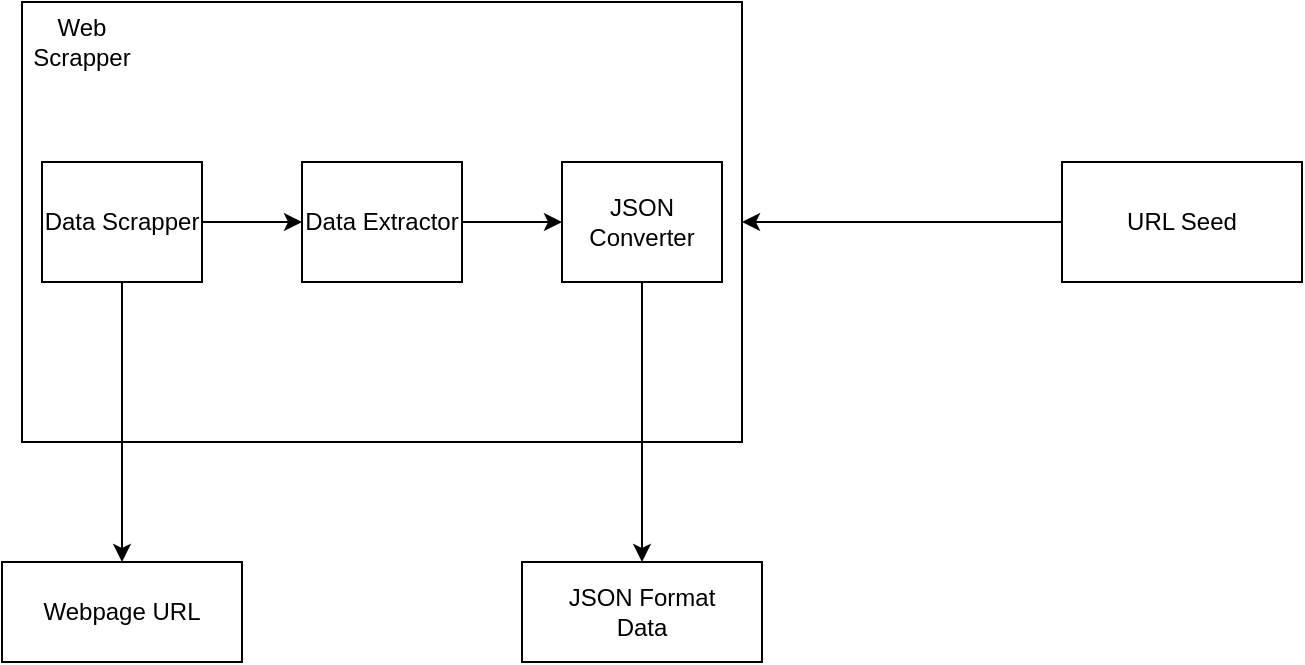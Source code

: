 <mxfile version="13.3.0" type="device"><diagram id="O8fC1lyXGMXjtdCTKjvA" name="Page-1"><mxGraphModel dx="1386" dy="819" grid="1" gridSize="10" guides="1" tooltips="1" connect="1" arrows="1" fold="1" page="1" pageScale="1" pageWidth="850" pageHeight="1100" math="0" shadow="0"><root><mxCell id="0"/><mxCell id="1" parent="0"/><mxCell id="cGui7nqzNLZ1IEr1pE1C-1" value="URL Seed" style="rounded=0;whiteSpace=wrap;html=1;" vertex="1" parent="1"><mxGeometry x="600" y="360" width="120" height="60" as="geometry"/></mxCell><mxCell id="cGui7nqzNLZ1IEr1pE1C-2" value="" style="rounded=0;whiteSpace=wrap;html=1;" vertex="1" parent="1"><mxGeometry x="80" y="280" width="360" height="220" as="geometry"/></mxCell><mxCell id="cGui7nqzNLZ1IEr1pE1C-3" value="Web Scrapper" style="text;html=1;strokeColor=none;fillColor=none;align=center;verticalAlign=middle;whiteSpace=wrap;rounded=0;" vertex="1" parent="1"><mxGeometry x="90" y="290" width="40" height="20" as="geometry"/></mxCell><mxCell id="cGui7nqzNLZ1IEr1pE1C-4" value="Data Scrapper" style="rounded=0;whiteSpace=wrap;html=1;" vertex="1" parent="1"><mxGeometry x="90" y="360" width="80" height="60" as="geometry"/></mxCell><mxCell id="cGui7nqzNLZ1IEr1pE1C-5" value="Webpage URL" style="rounded=0;whiteSpace=wrap;html=1;" vertex="1" parent="1"><mxGeometry x="70" y="560" width="120" height="50" as="geometry"/></mxCell><mxCell id="cGui7nqzNLZ1IEr1pE1C-6" value="Data Extractor" style="rounded=0;whiteSpace=wrap;html=1;" vertex="1" parent="1"><mxGeometry x="220" y="360" width="80" height="60" as="geometry"/></mxCell><mxCell id="cGui7nqzNLZ1IEr1pE1C-7" value="JSON Converter" style="rounded=0;whiteSpace=wrap;html=1;" vertex="1" parent="1"><mxGeometry x="350" y="360" width="80" height="60" as="geometry"/></mxCell><mxCell id="cGui7nqzNLZ1IEr1pE1C-11" value="" style="endArrow=classic;html=1;exitX=0.5;exitY=1;exitDx=0;exitDy=0;entryX=0.5;entryY=0;entryDx=0;entryDy=0;" edge="1" parent="1" source="cGui7nqzNLZ1IEr1pE1C-4" target="cGui7nqzNLZ1IEr1pE1C-5"><mxGeometry width="50" height="50" relative="1" as="geometry"><mxPoint x="400" y="440" as="sourcePoint"/><mxPoint x="450" y="390" as="targetPoint"/></mxGeometry></mxCell><mxCell id="cGui7nqzNLZ1IEr1pE1C-12" value="" style="endArrow=classic;html=1;exitX=1;exitY=0.5;exitDx=0;exitDy=0;entryX=0;entryY=0.5;entryDx=0;entryDy=0;" edge="1" parent="1" source="cGui7nqzNLZ1IEr1pE1C-4" target="cGui7nqzNLZ1IEr1pE1C-6"><mxGeometry width="50" height="50" relative="1" as="geometry"><mxPoint x="400" y="440" as="sourcePoint"/><mxPoint x="450" y="390" as="targetPoint"/></mxGeometry></mxCell><mxCell id="cGui7nqzNLZ1IEr1pE1C-13" value="" style="endArrow=classic;html=1;exitX=1;exitY=0.5;exitDx=0;exitDy=0;entryX=0;entryY=0.5;entryDx=0;entryDy=0;" edge="1" parent="1" source="cGui7nqzNLZ1IEr1pE1C-6" target="cGui7nqzNLZ1IEr1pE1C-7"><mxGeometry width="50" height="50" relative="1" as="geometry"><mxPoint x="400" y="440" as="sourcePoint"/><mxPoint x="360" y="600" as="targetPoint"/></mxGeometry></mxCell><mxCell id="cGui7nqzNLZ1IEr1pE1C-14" value="" style="endArrow=classic;html=1;exitX=0;exitY=0.5;exitDx=0;exitDy=0;entryX=1;entryY=0.5;entryDx=0;entryDy=0;" edge="1" parent="1" source="cGui7nqzNLZ1IEr1pE1C-1" target="cGui7nqzNLZ1IEr1pE1C-2"><mxGeometry width="50" height="50" relative="1" as="geometry"><mxPoint x="400" y="440" as="sourcePoint"/><mxPoint x="450" y="390" as="targetPoint"/></mxGeometry></mxCell><mxCell id="cGui7nqzNLZ1IEr1pE1C-15" value="" style="endArrow=classic;html=1;exitX=0.5;exitY=1;exitDx=0;exitDy=0;entryX=0.5;entryY=0;entryDx=0;entryDy=0;" edge="1" parent="1" source="cGui7nqzNLZ1IEr1pE1C-7" target="cGui7nqzNLZ1IEr1pE1C-17"><mxGeometry width="50" height="50" relative="1" as="geometry"><mxPoint x="400" y="440" as="sourcePoint"/><mxPoint x="390" y="540" as="targetPoint"/></mxGeometry></mxCell><mxCell id="cGui7nqzNLZ1IEr1pE1C-17" value="JSON Format&lt;br&gt;Data" style="rounded=0;whiteSpace=wrap;html=1;" vertex="1" parent="1"><mxGeometry x="330" y="560" width="120" height="50" as="geometry"/></mxCell></root></mxGraphModel></diagram></mxfile>